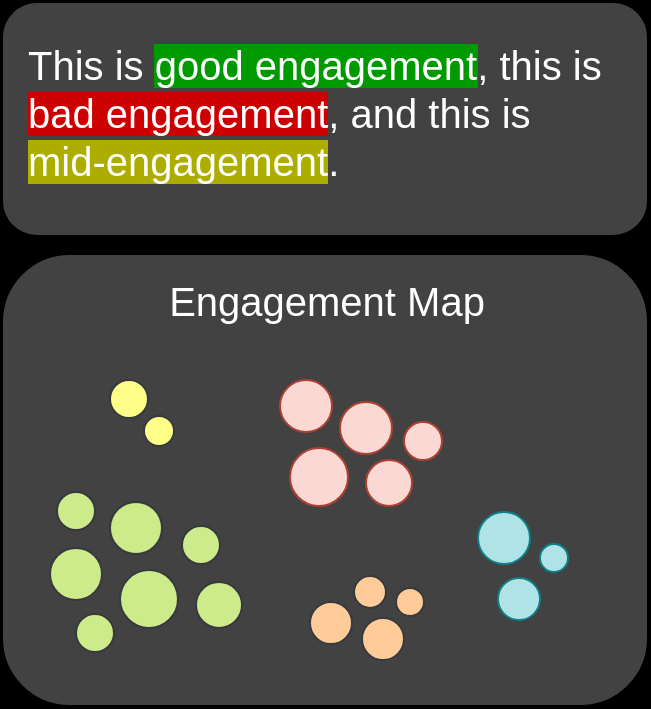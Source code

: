 <mxfile version="15.9.4" type="device"><diagram id="9sR8wy924jhu4vfViPd_" name="Page-1"><mxGraphModel dx="1422" dy="805" grid="0" gridSize="10" guides="1" tooltips="1" connect="1" arrows="1" fold="1" page="0" pageScale="1" pageWidth="850" pageHeight="1100" background="#000000" math="0" shadow="0"><root><mxCell id="0"/><mxCell id="1" parent="0"/><mxCell id="DPVouvmZa8hpESVhdFVj-1" value="" style="rounded=1;whiteSpace=wrap;html=1;fillColor=#424242;" vertex="1" parent="1"><mxGeometry x="195" y="133" width="323" height="117" as="geometry"/></mxCell><mxCell id="DPVouvmZa8hpESVhdFVj-2" value="&lt;font color=&quot;#ffffff&quot; style=&quot;font-size: 20px&quot;&gt;This is &lt;span style=&quot;background-color: rgb(0 , 153 , 0)&quot;&gt;good engagement&lt;/span&gt;, this is &lt;span style=&quot;background-color: rgb(204 , 0 , 0)&quot;&gt;bad engagement&lt;/span&gt;, and this is &lt;/font&gt;&lt;font style=&quot;font-size: 20px ; background-color: rgb(173 , 173 , 0)&quot; color=&quot;#ffffff&quot;&gt;mid-engagement&lt;/font&gt;&lt;font color=&quot;#ffffff&quot; style=&quot;font-size: 20px&quot;&gt;.&amp;nbsp;&lt;/font&gt;" style="text;html=1;strokeColor=none;fillColor=none;align=left;verticalAlign=middle;whiteSpace=wrap;rounded=0;" vertex="1" parent="1"><mxGeometry x="206" y="133" width="295" height="109" as="geometry"/></mxCell><mxCell id="DPVouvmZa8hpESVhdFVj-4" value="" style="rounded=1;whiteSpace=wrap;html=1;fillColor=#424242;" vertex="1" parent="1"><mxGeometry x="195" y="259" width="323" height="226" as="geometry"/></mxCell><mxCell id="DPVouvmZa8hpESVhdFVj-5" value="" style="ellipse;whiteSpace=wrap;html=1;aspect=fixed;labelBackgroundColor=#ADAD00;fontSize=20;fillColor=#b0e3e6;strokeColor=#0e8088;" vertex="1" parent="1"><mxGeometry x="443" y="421" width="21" height="21" as="geometry"/></mxCell><mxCell id="DPVouvmZa8hpESVhdFVj-6" value="" style="ellipse;whiteSpace=wrap;html=1;aspect=fixed;labelBackgroundColor=#ADAD00;fontSize=20;fillColor=#b0e3e6;strokeColor=#0e8088;" vertex="1" parent="1"><mxGeometry x="433" y="388" width="26" height="26" as="geometry"/></mxCell><mxCell id="DPVouvmZa8hpESVhdFVj-7" value="" style="ellipse;whiteSpace=wrap;html=1;aspect=fixed;labelBackgroundColor=#ADAD00;fontSize=20;fillColor=#b0e3e6;strokeColor=#0e8088;" vertex="1" parent="1"><mxGeometry x="464" y="404" width="14" height="14" as="geometry"/></mxCell><mxCell id="DPVouvmZa8hpESVhdFVj-8" value="" style="ellipse;whiteSpace=wrap;html=1;aspect=fixed;labelBackgroundColor=#ADAD00;fontSize=20;fillColor=#fad9d5;strokeColor=#ae4132;" vertex="1" parent="1"><mxGeometry x="334" y="322" width="26" height="26" as="geometry"/></mxCell><mxCell id="DPVouvmZa8hpESVhdFVj-9" value="" style="ellipse;whiteSpace=wrap;html=1;aspect=fixed;labelBackgroundColor=#ADAD00;fontSize=20;fillColor=#fad9d5;strokeColor=#ae4132;" vertex="1" parent="1"><mxGeometry x="364" y="333" width="26" height="26" as="geometry"/></mxCell><mxCell id="DPVouvmZa8hpESVhdFVj-10" value="" style="ellipse;whiteSpace=wrap;html=1;aspect=fixed;labelBackgroundColor=#ADAD00;fontSize=20;fillColor=#fad9d5;strokeColor=#ae4132;" vertex="1" parent="1"><mxGeometry x="339" y="356" width="29" height="29" as="geometry"/></mxCell><mxCell id="DPVouvmZa8hpESVhdFVj-11" value="" style="ellipse;whiteSpace=wrap;html=1;aspect=fixed;labelBackgroundColor=#ADAD00;fontSize=20;fillColor=#fad9d5;strokeColor=#ae4132;" vertex="1" parent="1"><mxGeometry x="377" y="362" width="23" height="23" as="geometry"/></mxCell><mxCell id="DPVouvmZa8hpESVhdFVj-12" value="" style="ellipse;whiteSpace=wrap;html=1;aspect=fixed;labelBackgroundColor=#ADAD00;fontSize=20;fillColor=#fad9d5;strokeColor=#ae4132;" vertex="1" parent="1"><mxGeometry x="396" y="343" width="19" height="19" as="geometry"/></mxCell><mxCell id="DPVouvmZa8hpESVhdFVj-13" value="" style="ellipse;whiteSpace=wrap;html=1;aspect=fixed;labelBackgroundColor=#ADAD00;fontSize=20;fillColor=#cdeb8b;strokeColor=#36393d;" vertex="1" parent="1"><mxGeometry x="249" y="383" width="26" height="26" as="geometry"/></mxCell><mxCell id="DPVouvmZa8hpESVhdFVj-14" value="" style="ellipse;whiteSpace=wrap;html=1;aspect=fixed;labelBackgroundColor=#ADAD00;fontSize=20;fillColor=#cdeb8b;strokeColor=#36393d;" vertex="1" parent="1"><mxGeometry x="219" y="406" width="26" height="26" as="geometry"/></mxCell><mxCell id="DPVouvmZa8hpESVhdFVj-15" value="" style="ellipse;whiteSpace=wrap;html=1;aspect=fixed;labelBackgroundColor=#ADAD00;fontSize=20;fillColor=#cdeb8b;strokeColor=#36393d;" vertex="1" parent="1"><mxGeometry x="254" y="417" width="29" height="29" as="geometry"/></mxCell><mxCell id="DPVouvmZa8hpESVhdFVj-16" value="" style="ellipse;whiteSpace=wrap;html=1;aspect=fixed;labelBackgroundColor=#ADAD00;fontSize=20;fillColor=#cdeb8b;strokeColor=#36393d;" vertex="1" parent="1"><mxGeometry x="292" y="423" width="23" height="23" as="geometry"/></mxCell><mxCell id="DPVouvmZa8hpESVhdFVj-17" value="" style="ellipse;whiteSpace=wrap;html=1;aspect=fixed;labelBackgroundColor=#ADAD00;fontSize=20;fillColor=#cdeb8b;strokeColor=#36393d;" vertex="1" parent="1"><mxGeometry x="285" y="395" width="19" height="19" as="geometry"/></mxCell><mxCell id="DPVouvmZa8hpESVhdFVj-20" value="" style="ellipse;whiteSpace=wrap;html=1;aspect=fixed;labelBackgroundColor=#ADAD00;fontSize=20;fillColor=#cdeb8b;strokeColor=#36393d;" vertex="1" parent="1"><mxGeometry x="232" y="439" width="19" height="19" as="geometry"/></mxCell><mxCell id="DPVouvmZa8hpESVhdFVj-21" value="" style="ellipse;whiteSpace=wrap;html=1;aspect=fixed;labelBackgroundColor=#ADAD00;fontSize=20;fillColor=#cdeb8b;strokeColor=#36393d;" vertex="1" parent="1"><mxGeometry x="222.5" y="378" width="19" height="19" as="geometry"/></mxCell><mxCell id="DPVouvmZa8hpESVhdFVj-22" value="" style="ellipse;whiteSpace=wrap;html=1;aspect=fixed;labelBackgroundColor=#ADAD00;fontSize=20;fillColor=#ffff88;strokeColor=#36393d;" vertex="1" parent="1"><mxGeometry x="249" y="322" width="19" height="19" as="geometry"/></mxCell><mxCell id="DPVouvmZa8hpESVhdFVj-24" value="" style="ellipse;whiteSpace=wrap;html=1;aspect=fixed;labelBackgroundColor=#ADAD00;fontSize=20;fillColor=#ffff88;strokeColor=#36393d;" vertex="1" parent="1"><mxGeometry x="266" y="340" width="15" height="15" as="geometry"/></mxCell><mxCell id="DPVouvmZa8hpESVhdFVj-28" value="" style="ellipse;whiteSpace=wrap;html=1;aspect=fixed;labelBackgroundColor=#ADAD00;fontSize=20;fillColor=#ffcc99;strokeColor=#36393d;" vertex="1" parent="1"><mxGeometry x="375" y="441" width="21" height="21" as="geometry"/></mxCell><mxCell id="DPVouvmZa8hpESVhdFVj-29" value="" style="ellipse;whiteSpace=wrap;html=1;aspect=fixed;labelBackgroundColor=#ADAD00;fontSize=20;fillColor=#ffcc99;strokeColor=#36393d;" vertex="1" parent="1"><mxGeometry x="371" y="420" width="16" height="16" as="geometry"/></mxCell><mxCell id="DPVouvmZa8hpESVhdFVj-30" value="" style="ellipse;whiteSpace=wrap;html=1;aspect=fixed;labelBackgroundColor=#ADAD00;fontSize=20;fillColor=#ffcc99;strokeColor=#36393d;" vertex="1" parent="1"><mxGeometry x="392" y="426" width="14" height="14" as="geometry"/></mxCell><mxCell id="DPVouvmZa8hpESVhdFVj-31" value="" style="ellipse;whiteSpace=wrap;html=1;aspect=fixed;labelBackgroundColor=#ADAD00;fontSize=20;fillColor=#ffcc99;strokeColor=#36393d;" vertex="1" parent="1"><mxGeometry x="349" y="433" width="21" height="21" as="geometry"/></mxCell><mxCell id="DPVouvmZa8hpESVhdFVj-34" value="Engagement Map" style="text;html=1;align=center;verticalAlign=middle;resizable=0;points=[];autosize=1;strokeColor=none;fillColor=none;fontSize=20;fontColor=#FFFFFF;" vertex="1" parent="1"><mxGeometry x="272.5" y="268" width="168" height="28" as="geometry"/></mxCell></root></mxGraphModel></diagram></mxfile>